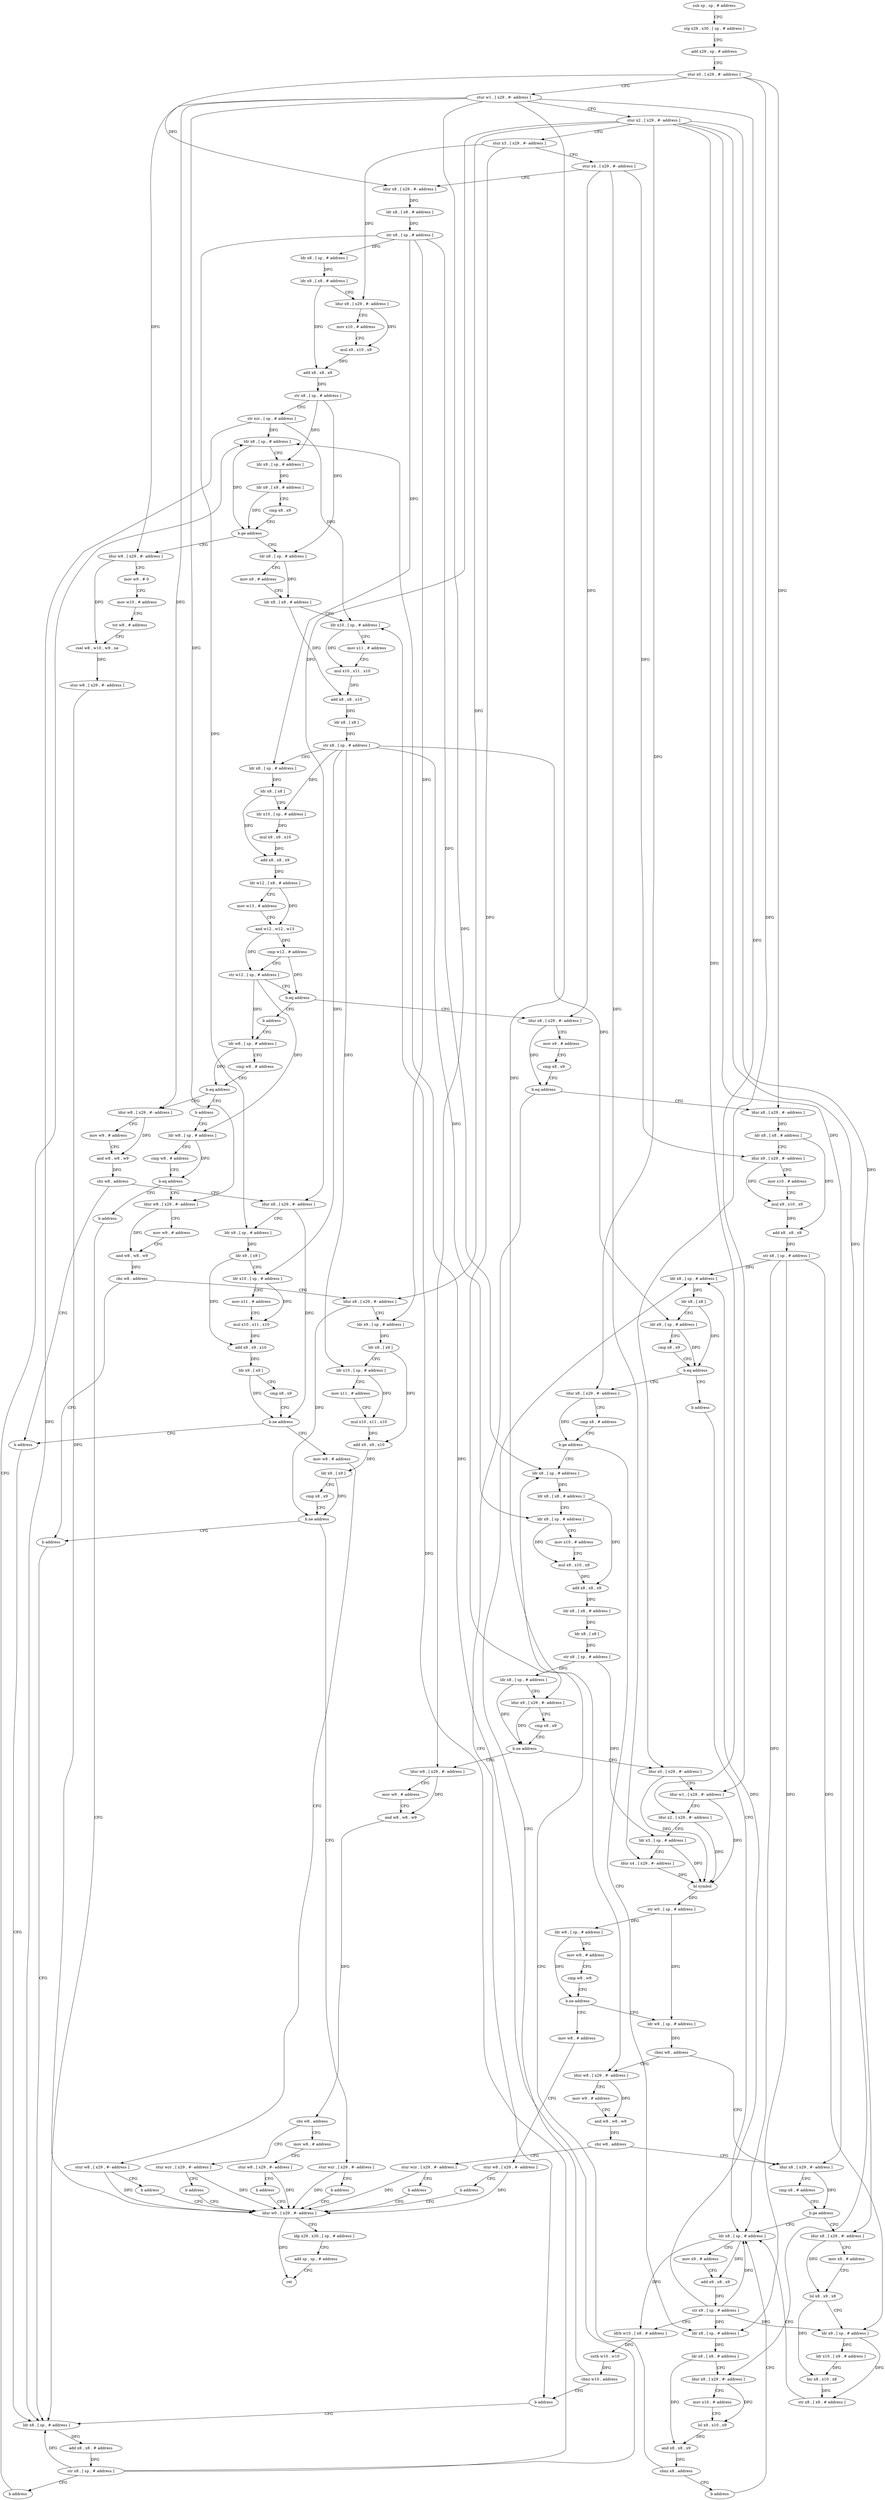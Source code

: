 digraph "func" {
"4325672" [label = "sub sp , sp , # address" ]
"4325676" [label = "stp x29 , x30 , [ sp , # address ]" ]
"4325680" [label = "add x29 , sp , # address" ]
"4325684" [label = "stur x0 , [ x29 , #- address ]" ]
"4325688" [label = "stur w1 , [ x29 , #- address ]" ]
"4325692" [label = "stur x2 , [ x29 , #- address ]" ]
"4325696" [label = "stur x3 , [ x29 , #- address ]" ]
"4325700" [label = "stur x4 , [ x29 , #- address ]" ]
"4325704" [label = "ldur x8 , [ x29 , #- address ]" ]
"4325708" [label = "ldr x8 , [ x8 , # address ]" ]
"4325712" [label = "str x8 , [ sp , # address ]" ]
"4325716" [label = "ldr x8 , [ sp , # address ]" ]
"4325720" [label = "ldr x8 , [ x8 , # address ]" ]
"4325724" [label = "ldur x9 , [ x29 , #- address ]" ]
"4325728" [label = "mov x10 , # address" ]
"4325732" [label = "mul x9 , x10 , x9" ]
"4325736" [label = "add x8 , x8 , x9" ]
"4325740" [label = "str x8 , [ sp , # address ]" ]
"4325744" [label = "str xzr , [ sp , # address ]" ]
"4325748" [label = "ldr x8 , [ sp , # address ]" ]
"4326400" [label = "ldur w8 , [ x29 , #- address ]" ]
"4326404" [label = "mov w9 , # 0" ]
"4326408" [label = "mov w10 , # address" ]
"4326412" [label = "tst w8 , # address" ]
"4326416" [label = "csel w8 , w10 , w9 , ne" ]
"4326420" [label = "stur w8 , [ x29 , #- address ]" ]
"4326424" [label = "ldur w0 , [ x29 , #- address ]" ]
"4325768" [label = "ldr x8 , [ sp , # address ]" ]
"4325772" [label = "mov x9 , # address" ]
"4325776" [label = "ldr x8 , [ x8 , # address ]" ]
"4325780" [label = "ldr x10 , [ sp , # address ]" ]
"4325784" [label = "mov x11 , # address" ]
"4325788" [label = "mul x10 , x11 , x10" ]
"4325792" [label = "add x8 , x8 , x10" ]
"4325796" [label = "ldr x8 , [ x8 ]" ]
"4325800" [label = "str x8 , [ sp , # address ]" ]
"4325804" [label = "ldr x8 , [ sp , # address ]" ]
"4325808" [label = "ldr x8 , [ x8 ]" ]
"4325812" [label = "ldr x10 , [ sp , # address ]" ]
"4325816" [label = "mul x9 , x9 , x10" ]
"4325820" [label = "add x8 , x8 , x9" ]
"4325824" [label = "ldr w12 , [ x8 , # address ]" ]
"4325828" [label = "mov w13 , # address" ]
"4325832" [label = "and w12 , w12 , w13" ]
"4325836" [label = "cmp w12 , # address" ]
"4325840" [label = "str w12 , [ sp , # address ]" ]
"4325844" [label = "b.eq address" ]
"4325884" [label = "ldur x8 , [ x29 , #- address ]" ]
"4325848" [label = "b address" ]
"4325888" [label = "mov x9 , # address" ]
"4325892" [label = "cmp x8 , x9" ]
"4325896" [label = "b.eq address" ]
"4326240" [label = "b address" ]
"4325900" [label = "ldur x8 , [ x29 , #- address ]" ]
"4325852" [label = "ldr w8 , [ sp , # address ]" ]
"4326384" [label = "ldr x8 , [ sp , # address ]" ]
"4325904" [label = "ldr x8 , [ x8 , # address ]" ]
"4325908" [label = "ldur x9 , [ x29 , #- address ]" ]
"4325912" [label = "mov x10 , # address" ]
"4325916" [label = "mul x9 , x10 , x9" ]
"4325920" [label = "add x8 , x8 , x9" ]
"4325924" [label = "str x8 , [ sp , # address ]" ]
"4325928" [label = "ldr x8 , [ sp , # address ]" ]
"4325856" [label = "cmp w8 , # address" ]
"4325860" [label = "b.eq address" ]
"4326244" [label = "ldur w8 , [ x29 , #- address ]" ]
"4325864" [label = "b address" ]
"4326388" [label = "add x8 , x8 , # address" ]
"4326392" [label = "str x8 , [ sp , # address ]" ]
"4326396" [label = "b address" ]
"4325952" [label = "ldur x8 , [ x29 , #- address ]" ]
"4325956" [label = "cmp x8 , # address" ]
"4325960" [label = "b.ge address" ]
"4325996" [label = "ldr x8 , [ sp , # address ]" ]
"4325964" [label = "ldr x8 , [ sp , # address ]" ]
"4325948" [label = "b address" ]
"4326212" [label = "ldr x8 , [ sp , # address ]" ]
"4326248" [label = "mov w9 , # address" ]
"4326252" [label = "and w8 , w8 , w9" ]
"4326256" [label = "cbz w8 , address" ]
"4326312" [label = "b address" ]
"4326260" [label = "ldur x8 , [ x29 , #- address ]" ]
"4325868" [label = "ldr w8 , [ sp , # address ]" ]
"4325752" [label = "ldr x9 , [ sp , # address ]" ]
"4325756" [label = "ldr x9 , [ x9 , # address ]" ]
"4325760" [label = "cmp x8 , x9" ]
"4325764" [label = "b.ge address" ]
"4326000" [label = "ldr x8 , [ x8 , # address ]" ]
"4326004" [label = "ldr x9 , [ sp , # address ]" ]
"4326008" [label = "mov x10 , # address" ]
"4326012" [label = "mul x9 , x10 , x9" ]
"4326016" [label = "add x8 , x8 , x9" ]
"4326020" [label = "ldr x8 , [ x8 , # address ]" ]
"4326024" [label = "ldr x8 , [ x8 ]" ]
"4326028" [label = "str x8 , [ sp , # address ]" ]
"4326032" [label = "ldr x8 , [ sp , # address ]" ]
"4326036" [label = "ldur x9 , [ x29 , #- address ]" ]
"4326040" [label = "cmp x8 , x9" ]
"4326044" [label = "b.ne address" ]
"4326084" [label = "ldur x0 , [ x29 , #- address ]" ]
"4326048" [label = "ldur w8 , [ x29 , #- address ]" ]
"4325968" [label = "ldr x8 , [ x8 , # address ]" ]
"4325972" [label = "ldur x9 , [ x29 , #- address ]" ]
"4325976" [label = "mov x10 , # address" ]
"4325980" [label = "lsl x9 , x10 , x9" ]
"4325984" [label = "and x8 , x8 , x9" ]
"4325988" [label = "cbnz x8 , address" ]
"4325992" [label = "b address" ]
"4326216" [label = "mov x9 , # address" ]
"4326220" [label = "add x9 , x8 , x9" ]
"4326224" [label = "str x9 , [ sp , # address ]" ]
"4326228" [label = "ldrb w10 , [ x8 , # address ]" ]
"4326232" [label = "uxtb w10 , w10" ]
"4326236" [label = "cbnz w10 , address" ]
"4326264" [label = "ldr x9 , [ sp , # address ]" ]
"4326268" [label = "ldr x9 , [ x9 ]" ]
"4326272" [label = "ldr x10 , [ sp , # address ]" ]
"4326276" [label = "mov x11 , # address" ]
"4326280" [label = "mul x10 , x11 , x10" ]
"4326284" [label = "add x9 , x9 , x10" ]
"4326288" [label = "ldr x9 , [ x9 ]" ]
"4326292" [label = "cmp x8 , x9" ]
"4326296" [label = "b.ne address" ]
"4326300" [label = "mov w8 , # address" ]
"4325872" [label = "cmp w8 , # address" ]
"4325876" [label = "b.eq address" ]
"4326316" [label = "ldur w8 , [ x29 , #- address ]" ]
"4325880" [label = "b address" ]
"4326088" [label = "ldur w1 , [ x29 , #- address ]" ]
"4326092" [label = "ldur x2 , [ x29 , #- address ]" ]
"4326096" [label = "ldr x3 , [ sp , # address ]" ]
"4326100" [label = "ldur x4 , [ x29 , #- address ]" ]
"4326104" [label = "bl symbol" ]
"4326108" [label = "str w0 , [ sp , # address ]" ]
"4326112" [label = "ldr w8 , [ sp , # address ]" ]
"4326116" [label = "mov w9 , # address" ]
"4326120" [label = "cmp w8 , w9" ]
"4326124" [label = "b.ne address" ]
"4326140" [label = "ldr w8 , [ sp , # address ]" ]
"4326128" [label = "mov w8 , # address" ]
"4326052" [label = "mov w9 , # address" ]
"4326056" [label = "and w8 , w8 , w9" ]
"4326060" [label = "cbz w8 , address" ]
"4326076" [label = "stur wzr , [ x29 , #- address ]" ]
"4326064" [label = "mov w8 , # address" ]
"4325932" [label = "ldr x8 , [ x8 ]" ]
"4325936" [label = "ldr x9 , [ sp , # address ]" ]
"4325940" [label = "cmp x8 , x9" ]
"4325944" [label = "b.eq address" ]
"4326304" [label = "stur w8 , [ x29 , #- address ]" ]
"4326308" [label = "b address" ]
"4326320" [label = "mov w9 , # address" ]
"4326324" [label = "and w8 , w8 , w9" ]
"4326328" [label = "cbz w8 , address" ]
"4326380" [label = "b address" ]
"4326332" [label = "ldur x8 , [ x29 , #- address ]" ]
"4326144" [label = "cbnz w8 , address" ]
"4326172" [label = "ldur x8 , [ x29 , #- address ]" ]
"4326148" [label = "ldur w8 , [ x29 , #- address ]" ]
"4326132" [label = "stur w8 , [ x29 , #- address ]" ]
"4326136" [label = "b address" ]
"4326080" [label = "b address" ]
"4326068" [label = "stur w8 , [ x29 , #- address ]" ]
"4326072" [label = "b address" ]
"4326428" [label = "ldp x29 , x30 , [ sp , # address ]" ]
"4326432" [label = "add sp , sp , # address" ]
"4326436" [label = "ret" ]
"4326336" [label = "ldr x9 , [ sp , # address ]" ]
"4326340" [label = "ldr x9 , [ x9 ]" ]
"4326344" [label = "ldr x10 , [ sp , # address ]" ]
"4326348" [label = "mov x11 , # address" ]
"4326352" [label = "mul x10 , x11 , x10" ]
"4326356" [label = "add x9 , x9 , x10" ]
"4326360" [label = "ldr x9 , [ x9 ]" ]
"4326364" [label = "cmp x8 , x9" ]
"4326368" [label = "b.ne address" ]
"4326372" [label = "stur wzr , [ x29 , #- address ]" ]
"4326176" [label = "cmp x8 , # address" ]
"4326180" [label = "b.ge address" ]
"4326184" [label = "ldur x8 , [ x29 , #- address ]" ]
"4326152" [label = "mov w9 , # address" ]
"4326156" [label = "and w8 , w8 , w9" ]
"4326160" [label = "cbz w8 , address" ]
"4326164" [label = "stur wzr , [ x29 , #- address ]" ]
"4326376" [label = "b address" ]
"4326188" [label = "mov x9 , # address" ]
"4326192" [label = "lsl x8 , x9 , x8" ]
"4326196" [label = "ldr x9 , [ sp , # address ]" ]
"4326200" [label = "ldr x10 , [ x9 , # address ]" ]
"4326204" [label = "bic x8 , x10 , x8" ]
"4326208" [label = "str x8 , [ x9 , # address ]" ]
"4326168" [label = "b address" ]
"4325672" -> "4325676" [ label = "CFG" ]
"4325676" -> "4325680" [ label = "CFG" ]
"4325680" -> "4325684" [ label = "CFG" ]
"4325684" -> "4325688" [ label = "CFG" ]
"4325684" -> "4325704" [ label = "DFG" ]
"4325684" -> "4325900" [ label = "DFG" ]
"4325684" -> "4326084" [ label = "DFG" ]
"4325688" -> "4325692" [ label = "CFG" ]
"4325688" -> "4326400" [ label = "DFG" ]
"4325688" -> "4326244" [ label = "DFG" ]
"4325688" -> "4326316" [ label = "DFG" ]
"4325688" -> "4326088" [ label = "DFG" ]
"4325688" -> "4326048" [ label = "DFG" ]
"4325688" -> "4326148" [ label = "DFG" ]
"4325692" -> "4325696" [ label = "CFG" ]
"4325692" -> "4325952" [ label = "DFG" ]
"4325692" -> "4326260" [ label = "DFG" ]
"4325692" -> "4325972" [ label = "DFG" ]
"4325692" -> "4326092" [ label = "DFG" ]
"4325692" -> "4326332" [ label = "DFG" ]
"4325692" -> "4326172" [ label = "DFG" ]
"4325692" -> "4326184" [ label = "DFG" ]
"4325696" -> "4325700" [ label = "CFG" ]
"4325696" -> "4325724" [ label = "DFG" ]
"4325696" -> "4326036" [ label = "DFG" ]
"4325700" -> "4325704" [ label = "CFG" ]
"4325700" -> "4325884" [ label = "DFG" ]
"4325700" -> "4325908" [ label = "DFG" ]
"4325700" -> "4326100" [ label = "DFG" ]
"4325704" -> "4325708" [ label = "DFG" ]
"4325708" -> "4325712" [ label = "DFG" ]
"4325712" -> "4325716" [ label = "DFG" ]
"4325712" -> "4325804" [ label = "DFG" ]
"4325712" -> "4326264" [ label = "DFG" ]
"4325712" -> "4325996" [ label = "DFG" ]
"4325712" -> "4326336" [ label = "DFG" ]
"4325716" -> "4325720" [ label = "DFG" ]
"4325720" -> "4325724" [ label = "CFG" ]
"4325720" -> "4325736" [ label = "DFG" ]
"4325724" -> "4325728" [ label = "CFG" ]
"4325724" -> "4325732" [ label = "DFG" ]
"4325728" -> "4325732" [ label = "CFG" ]
"4325732" -> "4325736" [ label = "DFG" ]
"4325736" -> "4325740" [ label = "DFG" ]
"4325740" -> "4325744" [ label = "CFG" ]
"4325740" -> "4325752" [ label = "DFG" ]
"4325740" -> "4325768" [ label = "DFG" ]
"4325744" -> "4325748" [ label = "DFG" ]
"4325744" -> "4325780" [ label = "DFG" ]
"4325744" -> "4326384" [ label = "DFG" ]
"4325748" -> "4325752" [ label = "CFG" ]
"4325748" -> "4325764" [ label = "DFG" ]
"4326400" -> "4326404" [ label = "CFG" ]
"4326400" -> "4326416" [ label = "DFG" ]
"4326404" -> "4326408" [ label = "CFG" ]
"4326408" -> "4326412" [ label = "CFG" ]
"4326412" -> "4326416" [ label = "CFG" ]
"4326416" -> "4326420" [ label = "DFG" ]
"4326420" -> "4326424" [ label = "DFG" ]
"4326424" -> "4326428" [ label = "CFG" ]
"4326424" -> "4326436" [ label = "DFG" ]
"4325768" -> "4325772" [ label = "CFG" ]
"4325768" -> "4325776" [ label = "DFG" ]
"4325772" -> "4325776" [ label = "CFG" ]
"4325776" -> "4325780" [ label = "CFG" ]
"4325776" -> "4325792" [ label = "DFG" ]
"4325780" -> "4325784" [ label = "CFG" ]
"4325780" -> "4325788" [ label = "DFG" ]
"4325784" -> "4325788" [ label = "CFG" ]
"4325788" -> "4325792" [ label = "DFG" ]
"4325792" -> "4325796" [ label = "DFG" ]
"4325796" -> "4325800" [ label = "DFG" ]
"4325800" -> "4325804" [ label = "CFG" ]
"4325800" -> "4325812" [ label = "DFG" ]
"4325800" -> "4325936" [ label = "DFG" ]
"4325800" -> "4326272" [ label = "DFG" ]
"4325800" -> "4326004" [ label = "DFG" ]
"4325800" -> "4326344" [ label = "DFG" ]
"4325804" -> "4325808" [ label = "DFG" ]
"4325808" -> "4325812" [ label = "CFG" ]
"4325808" -> "4325820" [ label = "DFG" ]
"4325812" -> "4325816" [ label = "DFG" ]
"4325816" -> "4325820" [ label = "DFG" ]
"4325820" -> "4325824" [ label = "DFG" ]
"4325824" -> "4325828" [ label = "CFG" ]
"4325824" -> "4325832" [ label = "DFG" ]
"4325828" -> "4325832" [ label = "CFG" ]
"4325832" -> "4325836" [ label = "DFG" ]
"4325832" -> "4325840" [ label = "DFG" ]
"4325836" -> "4325840" [ label = "CFG" ]
"4325836" -> "4325844" [ label = "DFG" ]
"4325840" -> "4325844" [ label = "CFG" ]
"4325840" -> "4325852" [ label = "DFG" ]
"4325840" -> "4325868" [ label = "DFG" ]
"4325844" -> "4325884" [ label = "CFG" ]
"4325844" -> "4325848" [ label = "CFG" ]
"4325884" -> "4325888" [ label = "CFG" ]
"4325884" -> "4325896" [ label = "DFG" ]
"4325848" -> "4325852" [ label = "CFG" ]
"4325888" -> "4325892" [ label = "CFG" ]
"4325892" -> "4325896" [ label = "CFG" ]
"4325896" -> "4326240" [ label = "CFG" ]
"4325896" -> "4325900" [ label = "CFG" ]
"4326240" -> "4326384" [ label = "CFG" ]
"4325900" -> "4325904" [ label = "DFG" ]
"4325852" -> "4325856" [ label = "CFG" ]
"4325852" -> "4325860" [ label = "DFG" ]
"4326384" -> "4326388" [ label = "DFG" ]
"4325904" -> "4325908" [ label = "CFG" ]
"4325904" -> "4325920" [ label = "DFG" ]
"4325908" -> "4325912" [ label = "CFG" ]
"4325908" -> "4325916" [ label = "DFG" ]
"4325912" -> "4325916" [ label = "CFG" ]
"4325916" -> "4325920" [ label = "DFG" ]
"4325920" -> "4325924" [ label = "DFG" ]
"4325924" -> "4325928" [ label = "DFG" ]
"4325924" -> "4325964" [ label = "DFG" ]
"4325924" -> "4326212" [ label = "DFG" ]
"4325924" -> "4326196" [ label = "DFG" ]
"4325928" -> "4325932" [ label = "DFG" ]
"4325856" -> "4325860" [ label = "CFG" ]
"4325860" -> "4326244" [ label = "CFG" ]
"4325860" -> "4325864" [ label = "CFG" ]
"4326244" -> "4326248" [ label = "CFG" ]
"4326244" -> "4326252" [ label = "DFG" ]
"4325864" -> "4325868" [ label = "CFG" ]
"4326388" -> "4326392" [ label = "DFG" ]
"4326392" -> "4326396" [ label = "CFG" ]
"4326392" -> "4325748" [ label = "DFG" ]
"4326392" -> "4325780" [ label = "DFG" ]
"4326392" -> "4326384" [ label = "DFG" ]
"4326396" -> "4325748" [ label = "CFG" ]
"4325952" -> "4325956" [ label = "CFG" ]
"4325952" -> "4325960" [ label = "DFG" ]
"4325956" -> "4325960" [ label = "CFG" ]
"4325960" -> "4325996" [ label = "CFG" ]
"4325960" -> "4325964" [ label = "CFG" ]
"4325996" -> "4326000" [ label = "DFG" ]
"4325964" -> "4325968" [ label = "DFG" ]
"4325948" -> "4326212" [ label = "CFG" ]
"4326212" -> "4326216" [ label = "CFG" ]
"4326212" -> "4326220" [ label = "DFG" ]
"4326212" -> "4326228" [ label = "DFG" ]
"4326248" -> "4326252" [ label = "CFG" ]
"4326252" -> "4326256" [ label = "DFG" ]
"4326256" -> "4326312" [ label = "CFG" ]
"4326256" -> "4326260" [ label = "CFG" ]
"4326312" -> "4326384" [ label = "CFG" ]
"4326260" -> "4326264" [ label = "CFG" ]
"4326260" -> "4326296" [ label = "DFG" ]
"4325868" -> "4325872" [ label = "CFG" ]
"4325868" -> "4325876" [ label = "DFG" ]
"4325752" -> "4325756" [ label = "DFG" ]
"4325756" -> "4325760" [ label = "CFG" ]
"4325756" -> "4325764" [ label = "DFG" ]
"4325760" -> "4325764" [ label = "CFG" ]
"4325764" -> "4326400" [ label = "CFG" ]
"4325764" -> "4325768" [ label = "CFG" ]
"4326000" -> "4326004" [ label = "CFG" ]
"4326000" -> "4326016" [ label = "DFG" ]
"4326004" -> "4326008" [ label = "CFG" ]
"4326004" -> "4326012" [ label = "DFG" ]
"4326008" -> "4326012" [ label = "CFG" ]
"4326012" -> "4326016" [ label = "DFG" ]
"4326016" -> "4326020" [ label = "DFG" ]
"4326020" -> "4326024" [ label = "DFG" ]
"4326024" -> "4326028" [ label = "DFG" ]
"4326028" -> "4326032" [ label = "DFG" ]
"4326028" -> "4326096" [ label = "DFG" ]
"4326032" -> "4326036" [ label = "CFG" ]
"4326032" -> "4326044" [ label = "DFG" ]
"4326036" -> "4326040" [ label = "CFG" ]
"4326036" -> "4326044" [ label = "DFG" ]
"4326040" -> "4326044" [ label = "CFG" ]
"4326044" -> "4326084" [ label = "CFG" ]
"4326044" -> "4326048" [ label = "CFG" ]
"4326084" -> "4326088" [ label = "CFG" ]
"4326084" -> "4326104" [ label = "DFG" ]
"4326048" -> "4326052" [ label = "CFG" ]
"4326048" -> "4326056" [ label = "DFG" ]
"4325968" -> "4325972" [ label = "CFG" ]
"4325968" -> "4325984" [ label = "DFG" ]
"4325972" -> "4325976" [ label = "CFG" ]
"4325972" -> "4325980" [ label = "DFG" ]
"4325976" -> "4325980" [ label = "CFG" ]
"4325980" -> "4325984" [ label = "DFG" ]
"4325984" -> "4325988" [ label = "DFG" ]
"4325988" -> "4325996" [ label = "CFG" ]
"4325988" -> "4325992" [ label = "CFG" ]
"4325992" -> "4326212" [ label = "CFG" ]
"4326216" -> "4326220" [ label = "CFG" ]
"4326220" -> "4326224" [ label = "DFG" ]
"4326224" -> "4326228" [ label = "CFG" ]
"4326224" -> "4325928" [ label = "DFG" ]
"4326224" -> "4325964" [ label = "DFG" ]
"4326224" -> "4326212" [ label = "DFG" ]
"4326224" -> "4326196" [ label = "DFG" ]
"4326228" -> "4326232" [ label = "DFG" ]
"4326232" -> "4326236" [ label = "DFG" ]
"4326236" -> "4325928" [ label = "CFG" ]
"4326236" -> "4326240" [ label = "CFG" ]
"4326264" -> "4326268" [ label = "DFG" ]
"4326268" -> "4326272" [ label = "CFG" ]
"4326268" -> "4326284" [ label = "DFG" ]
"4326272" -> "4326276" [ label = "CFG" ]
"4326272" -> "4326280" [ label = "DFG" ]
"4326276" -> "4326280" [ label = "CFG" ]
"4326280" -> "4326284" [ label = "DFG" ]
"4326284" -> "4326288" [ label = "DFG" ]
"4326288" -> "4326292" [ label = "CFG" ]
"4326288" -> "4326296" [ label = "DFG" ]
"4326292" -> "4326296" [ label = "CFG" ]
"4326296" -> "4326312" [ label = "CFG" ]
"4326296" -> "4326300" [ label = "CFG" ]
"4326300" -> "4326304" [ label = "CFG" ]
"4325872" -> "4325876" [ label = "CFG" ]
"4325876" -> "4326316" [ label = "CFG" ]
"4325876" -> "4325880" [ label = "CFG" ]
"4326316" -> "4326320" [ label = "CFG" ]
"4326316" -> "4326324" [ label = "DFG" ]
"4325880" -> "4326384" [ label = "CFG" ]
"4326088" -> "4326092" [ label = "CFG" ]
"4326088" -> "4326104" [ label = "DFG" ]
"4326092" -> "4326096" [ label = "CFG" ]
"4326092" -> "4326104" [ label = "DFG" ]
"4326096" -> "4326100" [ label = "CFG" ]
"4326096" -> "4326104" [ label = "DFG" ]
"4326100" -> "4326104" [ label = "DFG" ]
"4326104" -> "4326108" [ label = "DFG" ]
"4326108" -> "4326112" [ label = "DFG" ]
"4326108" -> "4326140" [ label = "DFG" ]
"4326112" -> "4326116" [ label = "CFG" ]
"4326112" -> "4326124" [ label = "DFG" ]
"4326116" -> "4326120" [ label = "CFG" ]
"4326120" -> "4326124" [ label = "CFG" ]
"4326124" -> "4326140" [ label = "CFG" ]
"4326124" -> "4326128" [ label = "CFG" ]
"4326140" -> "4326144" [ label = "DFG" ]
"4326128" -> "4326132" [ label = "CFG" ]
"4326052" -> "4326056" [ label = "CFG" ]
"4326056" -> "4326060" [ label = "DFG" ]
"4326060" -> "4326076" [ label = "CFG" ]
"4326060" -> "4326064" [ label = "CFG" ]
"4326076" -> "4326080" [ label = "CFG" ]
"4326076" -> "4326424" [ label = "DFG" ]
"4326064" -> "4326068" [ label = "CFG" ]
"4325932" -> "4325936" [ label = "CFG" ]
"4325932" -> "4325944" [ label = "DFG" ]
"4325936" -> "4325940" [ label = "CFG" ]
"4325936" -> "4325944" [ label = "DFG" ]
"4325940" -> "4325944" [ label = "CFG" ]
"4325944" -> "4325952" [ label = "CFG" ]
"4325944" -> "4325948" [ label = "CFG" ]
"4326304" -> "4326308" [ label = "CFG" ]
"4326304" -> "4326424" [ label = "DFG" ]
"4326308" -> "4326424" [ label = "CFG" ]
"4326320" -> "4326324" [ label = "CFG" ]
"4326324" -> "4326328" [ label = "DFG" ]
"4326328" -> "4326380" [ label = "CFG" ]
"4326328" -> "4326332" [ label = "CFG" ]
"4326380" -> "4326384" [ label = "CFG" ]
"4326332" -> "4326336" [ label = "CFG" ]
"4326332" -> "4326368" [ label = "DFG" ]
"4326144" -> "4326172" [ label = "CFG" ]
"4326144" -> "4326148" [ label = "CFG" ]
"4326172" -> "4326176" [ label = "CFG" ]
"4326172" -> "4326180" [ label = "DFG" ]
"4326148" -> "4326152" [ label = "CFG" ]
"4326148" -> "4326156" [ label = "DFG" ]
"4326132" -> "4326136" [ label = "CFG" ]
"4326132" -> "4326424" [ label = "DFG" ]
"4326136" -> "4326424" [ label = "CFG" ]
"4326080" -> "4326424" [ label = "CFG" ]
"4326068" -> "4326072" [ label = "CFG" ]
"4326068" -> "4326424" [ label = "DFG" ]
"4326072" -> "4326424" [ label = "CFG" ]
"4326428" -> "4326432" [ label = "CFG" ]
"4326432" -> "4326436" [ label = "CFG" ]
"4326336" -> "4326340" [ label = "DFG" ]
"4326340" -> "4326344" [ label = "CFG" ]
"4326340" -> "4326356" [ label = "DFG" ]
"4326344" -> "4326348" [ label = "CFG" ]
"4326344" -> "4326352" [ label = "DFG" ]
"4326348" -> "4326352" [ label = "CFG" ]
"4326352" -> "4326356" [ label = "DFG" ]
"4326356" -> "4326360" [ label = "DFG" ]
"4326360" -> "4326364" [ label = "CFG" ]
"4326360" -> "4326368" [ label = "DFG" ]
"4326364" -> "4326368" [ label = "CFG" ]
"4326368" -> "4326380" [ label = "CFG" ]
"4326368" -> "4326372" [ label = "CFG" ]
"4326372" -> "4326376" [ label = "CFG" ]
"4326372" -> "4326424" [ label = "DFG" ]
"4326176" -> "4326180" [ label = "CFG" ]
"4326180" -> "4326212" [ label = "CFG" ]
"4326180" -> "4326184" [ label = "CFG" ]
"4326184" -> "4326188" [ label = "CFG" ]
"4326184" -> "4326192" [ label = "DFG" ]
"4326152" -> "4326156" [ label = "CFG" ]
"4326156" -> "4326160" [ label = "DFG" ]
"4326160" -> "4326172" [ label = "CFG" ]
"4326160" -> "4326164" [ label = "CFG" ]
"4326164" -> "4326168" [ label = "CFG" ]
"4326164" -> "4326424" [ label = "DFG" ]
"4326376" -> "4326424" [ label = "CFG" ]
"4326188" -> "4326192" [ label = "CFG" ]
"4326192" -> "4326196" [ label = "CFG" ]
"4326192" -> "4326204" [ label = "DFG" ]
"4326196" -> "4326200" [ label = "DFG" ]
"4326196" -> "4326208" [ label = "DFG" ]
"4326200" -> "4326204" [ label = "DFG" ]
"4326204" -> "4326208" [ label = "DFG" ]
"4326208" -> "4326212" [ label = "CFG" ]
"4326168" -> "4326424" [ label = "CFG" ]
}
